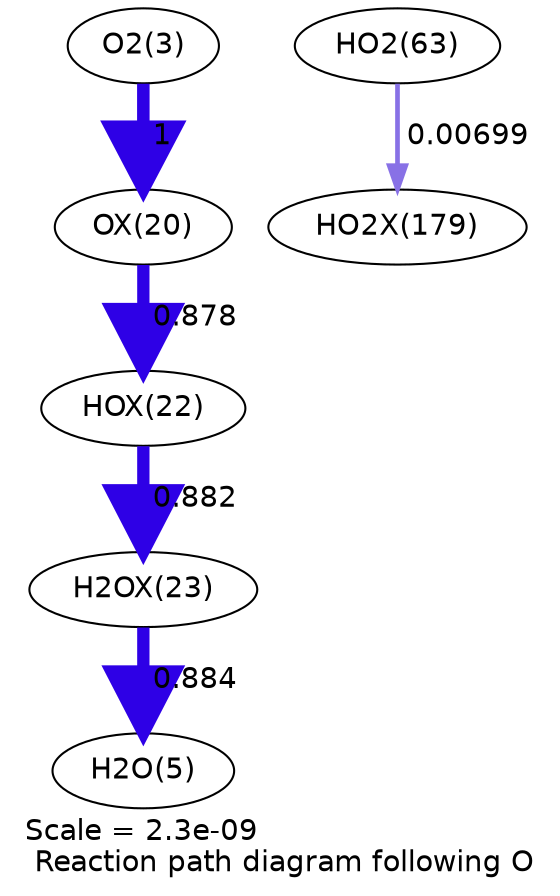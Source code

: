 digraph reaction_paths {
center=1;
s5 -> s91[fontname="Helvetica", penwidth=6, arrowsize=3, color="0.7, 1.5, 0.9"
, label=" 1"];
s91 -> s93[fontname="Helvetica", penwidth=5.9, arrowsize=2.95, color="0.7, 1.38, 0.9"
, label=" 0.878"];
s93 -> s94[fontname="Helvetica", penwidth=5.91, arrowsize=2.95, color="0.7, 1.38, 0.9"
, label=" 0.882"];
s94 -> s7[fontname="Helvetica", penwidth=5.91, arrowsize=2.95, color="0.7, 1.38, 0.9"
, label=" 0.884"];
s32 -> s110[fontname="Helvetica", penwidth=2.25, arrowsize=1.13, color="0.7, 0.507, 0.9"
, label=" 0.00699"];
s5 [ fontname="Helvetica", label="O2(3)"];
s7 [ fontname="Helvetica", label="H2O(5)"];
s32 [ fontname="Helvetica", label="HO2(63)"];
s91 [ fontname="Helvetica", label="OX(20)"];
s93 [ fontname="Helvetica", label="HOX(22)"];
s94 [ fontname="Helvetica", label="H2OX(23)"];
s110 [ fontname="Helvetica", label="HO2X(179)"];
 label = "Scale = 2.3e-09\l Reaction path diagram following O";
 fontname = "Helvetica";
}

